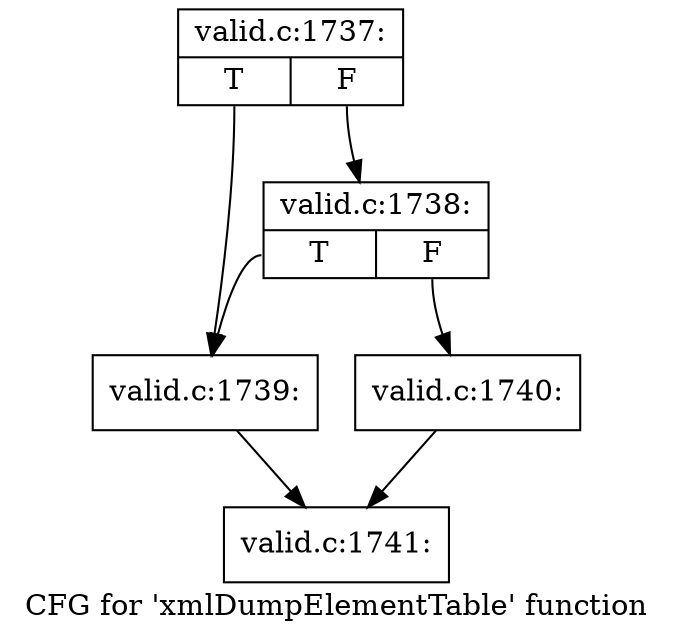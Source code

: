 digraph "CFG for 'xmlDumpElementTable' function" {
	label="CFG for 'xmlDumpElementTable' function";

	Node0x4f5d070 [shape=record,label="{valid.c:1737:|{<s0>T|<s1>F}}"];
	Node0x4f5d070:s0 -> Node0x4f5ce50;
	Node0x4f5d070:s1 -> Node0x4f5cef0;
	Node0x4f5cef0 [shape=record,label="{valid.c:1738:|{<s0>T|<s1>F}}"];
	Node0x4f5cef0:s0 -> Node0x4f5ce50;
	Node0x4f5cef0:s1 -> Node0x4f5cea0;
	Node0x4f5ce50 [shape=record,label="{valid.c:1739:}"];
	Node0x4f5ce50 -> Node0x4f610a0;
	Node0x4f5cea0 [shape=record,label="{valid.c:1740:}"];
	Node0x4f5cea0 -> Node0x4f610a0;
	Node0x4f610a0 [shape=record,label="{valid.c:1741:}"];
}
